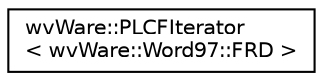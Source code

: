 digraph "类继承关系图"
{
  edge [fontname="Helvetica",fontsize="10",labelfontname="Helvetica",labelfontsize="10"];
  node [fontname="Helvetica",fontsize="10",shape=record];
  rankdir="LR";
  Node0 [label="wvWare::PLCFIterator\l\< wvWare::Word97::FRD \>",height=0.2,width=0.4,color="black", fillcolor="white", style="filled",URL="$classwv_ware_1_1_p_l_c_f_iterator.html"];
}
